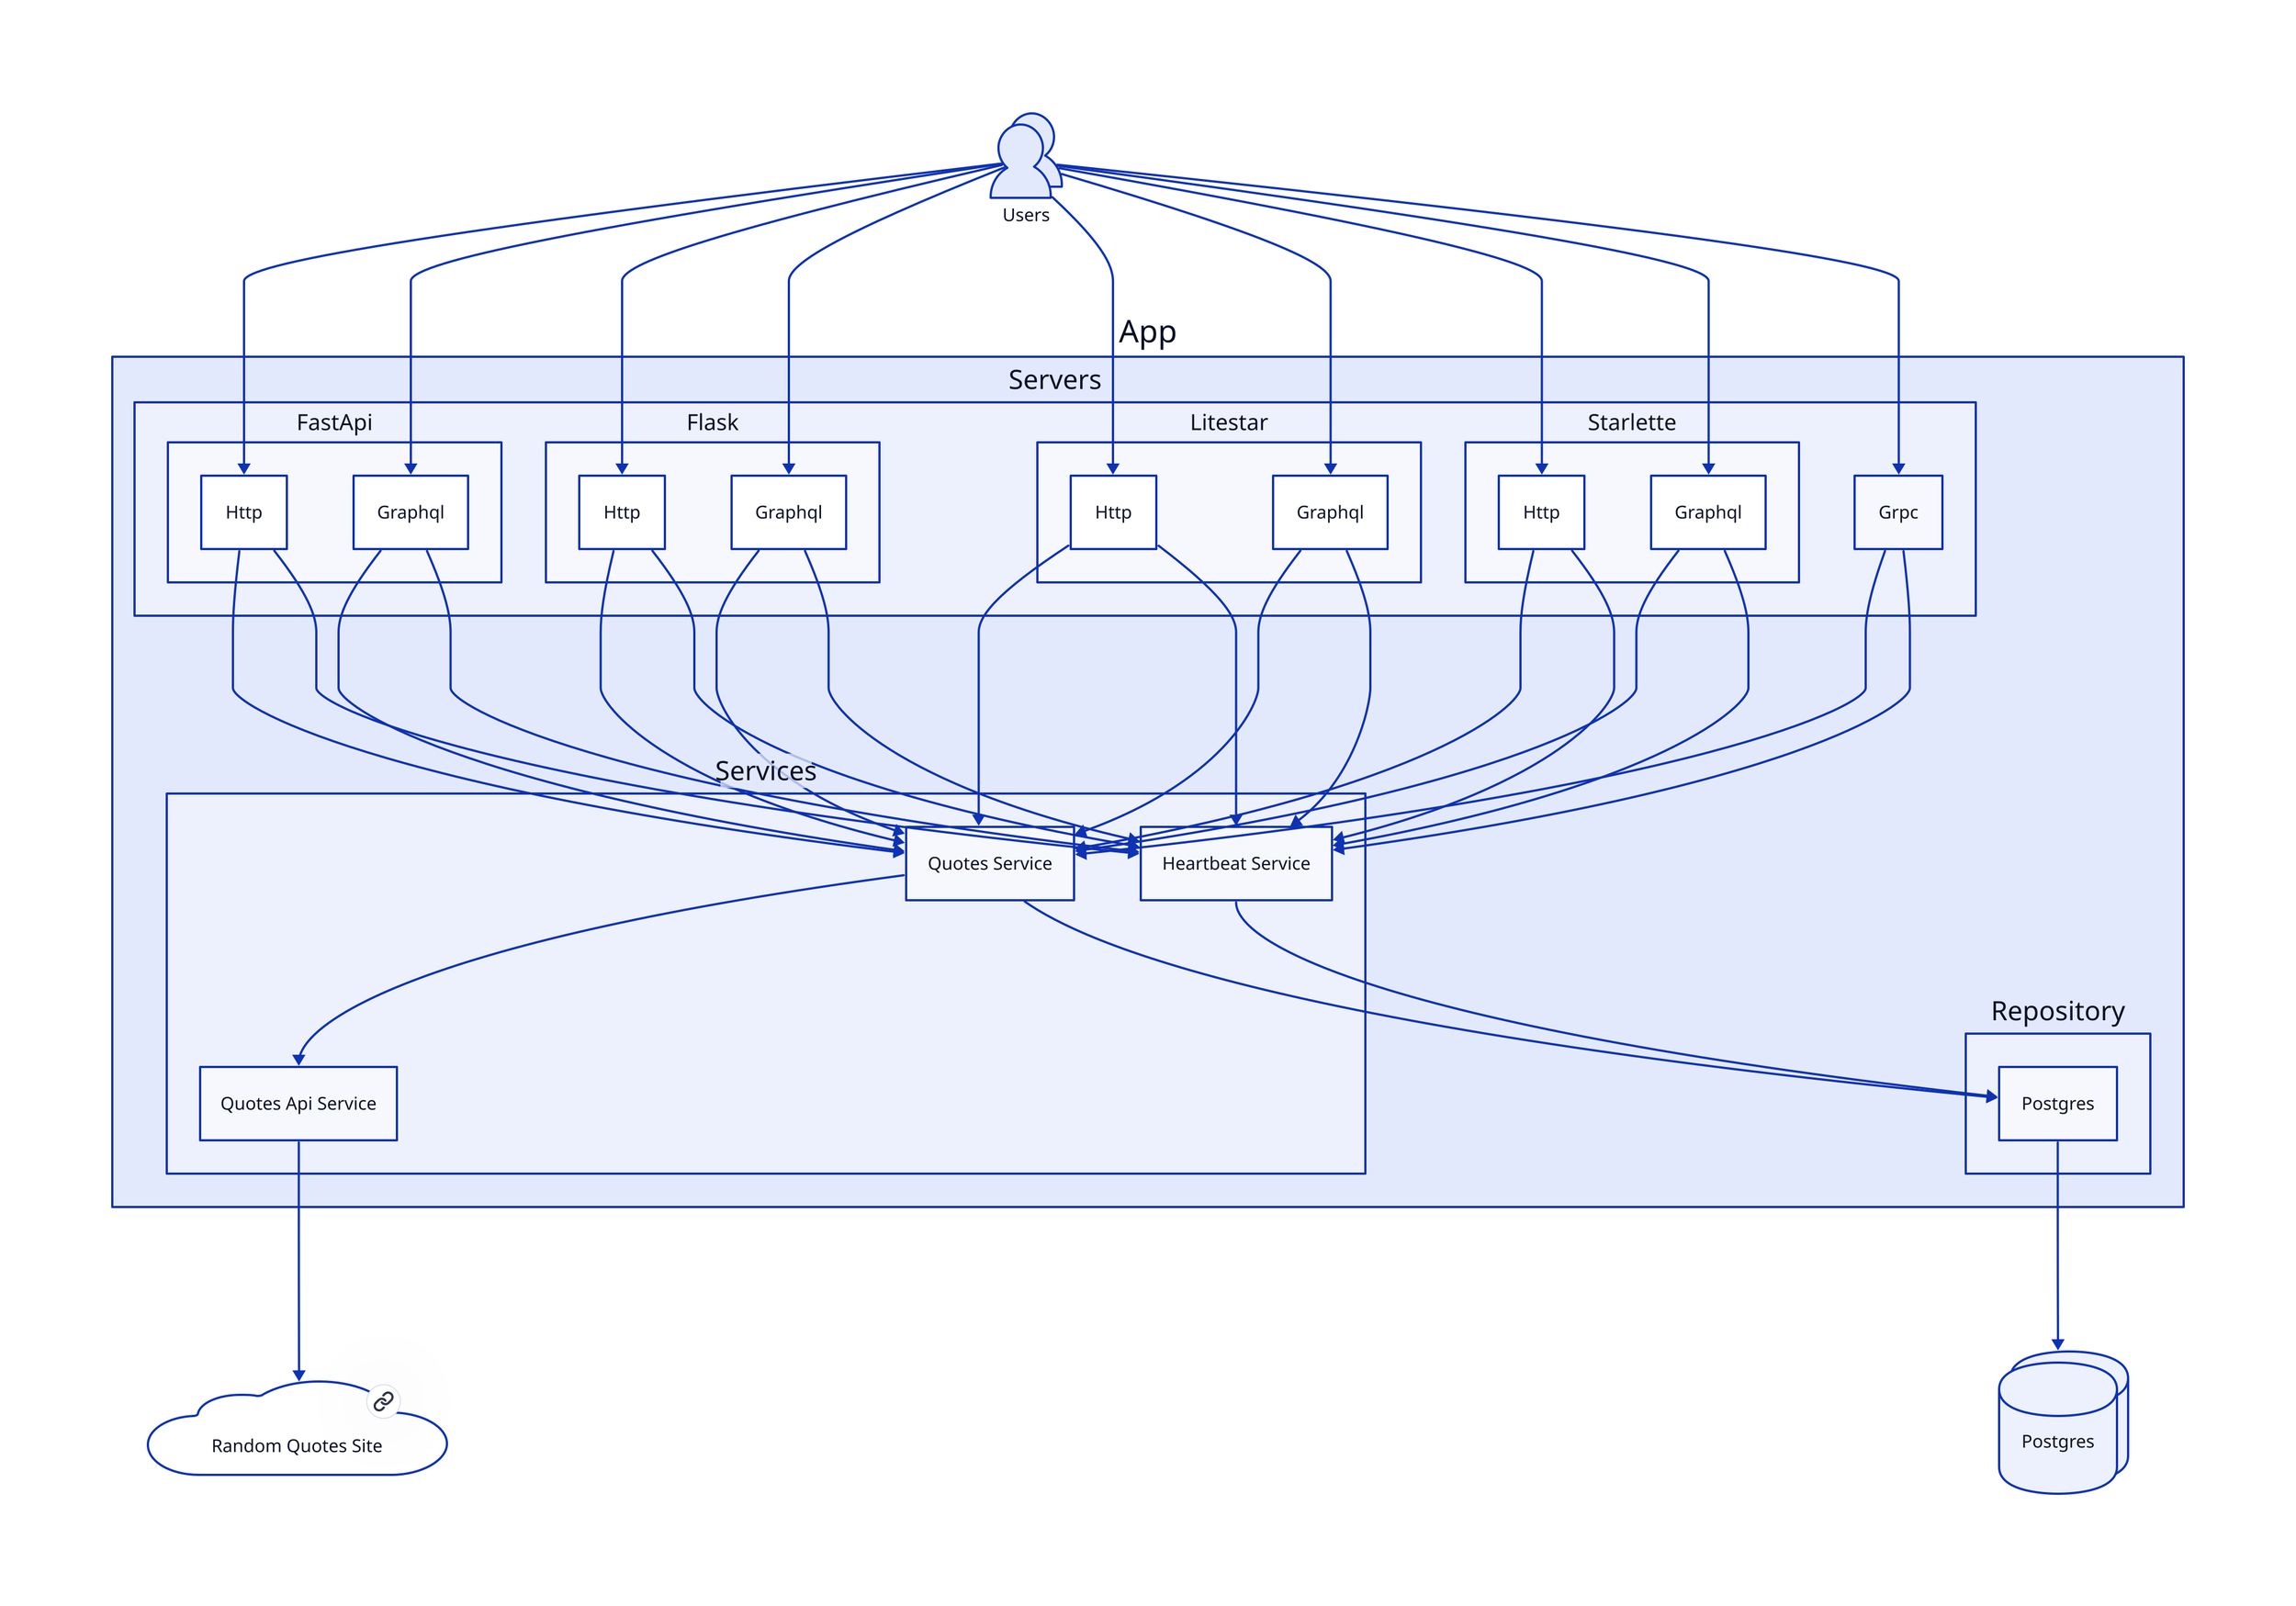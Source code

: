 users: Users {
  shape: person
  style.multiple: true
}

database: Postgres {
  shape: cylinder
  style.multiple: true
}

random_quotes: Random Quotes Site {
  shape: cloud
  link: https://api.quotable.io/random
}

app: App {
  servers: Servers {
    fastapi: FastApi {
      http: Http
      graphql: Graphql
    }

    flask: Flask {
      http: Http
      graphql: Graphql
    }

    litestar: Litestar {
      http: Http
      graphql: Graphql
    }

    starlette: Starlette {
      http: Http
      graphql: Graphql
    }

    grpc: Grpc
  }

  services: Services {
    heartbeat_service: Heartbeat Service
    quotes_service: Quotes Service
    quotes_api_service: Quotes Api Service

    quotes_service -> quotes_api_service
  }

  repository: Repository {
    postgres: Postgres
  }

  servers.fastapi.http -> services.quotes_service
  servers.fastapi.graphql -> services.quotes_service
  servers.flask.http -> services.quotes_service
  servers.flask.graphql -> services.quotes_service
  servers.litestar.http -> services.quotes_service
  servers.litestar.graphql -> services.quotes_service
  servers.starlette.http -> services.quotes_service
  servers.starlette.graphql -> services.quotes_service
  servers.grpc -> services.quotes_service

  servers.fastapi.http -> services.heartbeat_service
  servers.fastapi.graphql -> services.heartbeat_service
  servers.flask.http -> services.heartbeat_service
  servers.flask.graphql -> services.heartbeat_service
  servers.litestar.http -> services.heartbeat_service
  servers.litestar.graphql -> services.heartbeat_service
  servers.starlette.http -> services.heartbeat_service
  servers.starlette.graphql -> services.heartbeat_service
  servers.grpc -> services.heartbeat_service

  services.quotes_service -> repository.postgres
  services.heartbeat_service -> repository.postgres
}

users -> app.servers.fastapi.http
users -> app.servers.fastapi.graphql
users -> app.servers.flask.http
users -> app.servers.flask.graphql
users -> app.servers.litestar.http
users -> app.servers.litestar.graphql
users -> app.servers.starlette.http
users -> app.servers.starlette.graphql
users -> app.servers.grpc

app.repository.postgres -> database

app.services.quotes_api_service -> random_quotes
